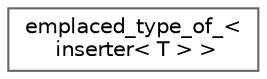 digraph "Graphical Class Hierarchy"
{
 // LATEX_PDF_SIZE
  bgcolor="transparent";
  edge [fontname=Helvetica,fontsize=10,labelfontname=Helvetica,labelfontsize=10];
  node [fontname=Helvetica,fontsize=10,shape=box,height=0.2,width=0.4];
  rankdir="LR";
  Node0 [id="Node000000",label="emplaced_type_of_\<\l inserter\< T \> \>",height=0.2,width=0.4,color="grey40", fillcolor="white", style="filled",URL="$structemplaced__type__of___3_01inserter_3_01_t_01_4_01_4.html",tooltip=" "];
}
